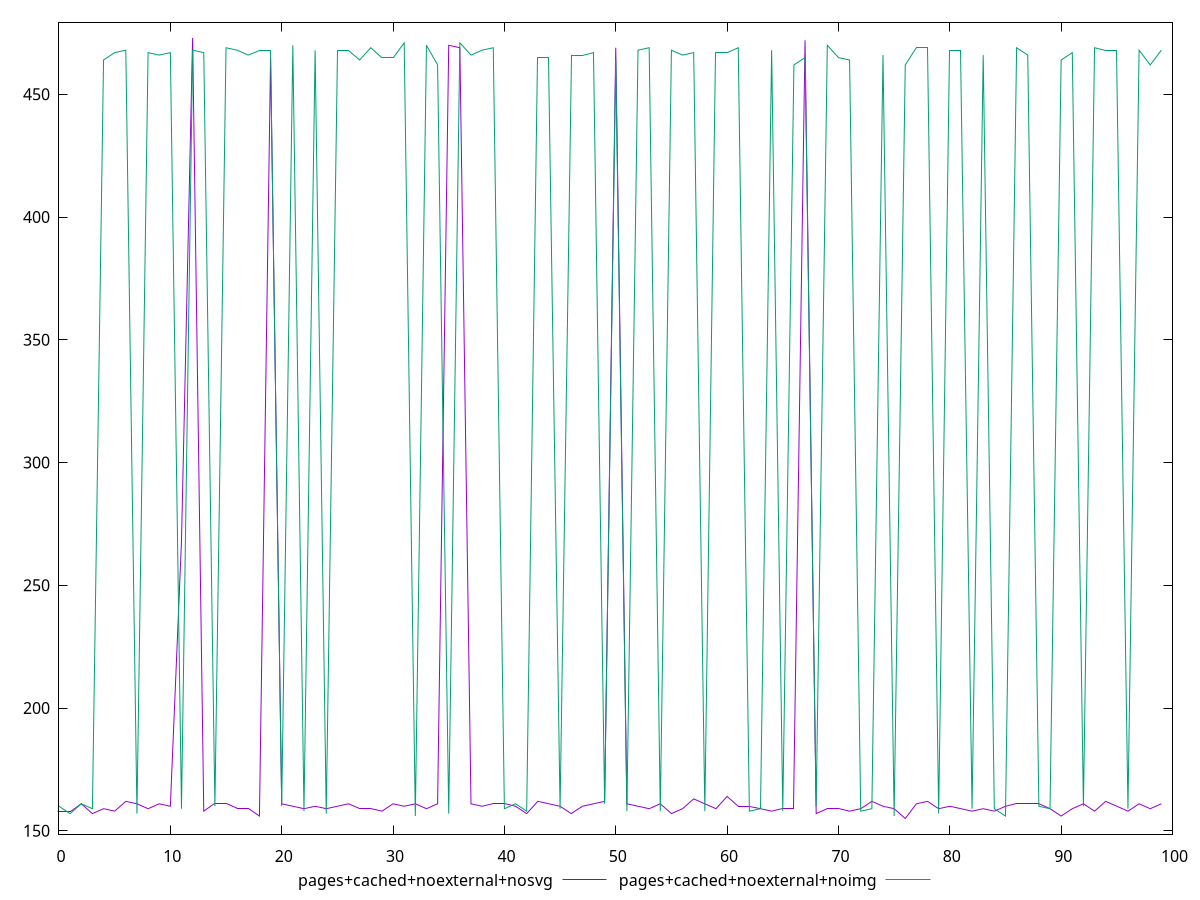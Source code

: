 reset
set terminal svg size 640, 500 enhanced background rgb 'white'
set output "reprap/render-blocking-resources/comparison/line/7_vs_8.svg"

$pagesCachedNoexternalNosvg <<EOF
0 158
1 158
2 161
3 157
4 159
5 158
6 162
7 161
8 159
9 161
10 160
11 268
12 473
13 158
14 161
15 161
16 159
17 159
18 156
19 465
20 161
21 160
22 159
23 160
24 159
25 160
26 161
27 159
28 159
29 158
30 161
31 160
32 161
33 159
34 161
35 470
36 469
37 161
38 160
39 161
40 161
41 160
42 157
43 162
44 161
45 160
46 157
47 160
48 161
49 162
50 469
51 161
52 160
53 159
54 161
55 157
56 159
57 163
58 161
59 159
60 164
61 160
62 160
63 159
64 158
65 159
66 159
67 472
68 157
69 159
70 159
71 158
72 159
73 162
74 160
75 159
76 155
77 161
78 162
79 159
80 160
81 159
82 158
83 159
84 158
85 160
86 161
87 161
88 161
89 159
90 156
91 159
92 161
93 158
94 162
95 160
96 158
97 161
98 159
99 161
EOF

$pagesCachedNoexternalNoimg <<EOF
0 160
1 157
2 161
3 159
4 464
5 467
6 468
7 157
8 467
9 466
10 467
11 159
12 468
13 467
14 160
15 469
16 468
17 466
18 468
19 468
20 160
21 470
22 158
23 468
24 157
25 468
26 468
27 464
28 469
29 465
30 465
31 471
32 156
33 470
34 462
35 157
36 471
37 466
38 468
39 469
40 159
41 161
42 158
43 465
44 465
45 159
46 466
47 466
48 467
49 161
50 464
51 158
52 468
53 469
54 158
55 468
56 466
57 467
58 158
59 467
60 467
61 469
62 158
63 159
64 468
65 158
66 462
67 465
68 160
69 470
70 465
71 464
72 158
73 159
74 466
75 156
76 462
77 469
78 469
79 157
80 468
81 468
82 159
83 466
84 159
85 156
86 469
87 466
88 160
89 159
90 464
91 467
92 160
93 469
94 468
95 468
96 159
97 468
98 462
99 468
EOF

set key outside below
set yrange [148.64:479.36]

plot \
  $pagesCachedNoexternalNosvg title "pages+cached+noexternal+nosvg" with line, \
  $pagesCachedNoexternalNoimg title "pages+cached+noexternal+noimg" with line, \


reset